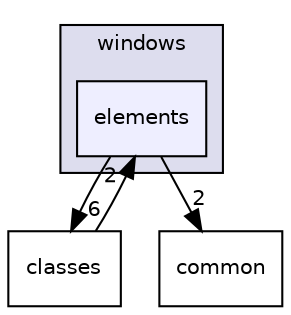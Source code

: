 digraph "windows/elements" {
  compound=true
  node [ fontsize="10", fontname="Helvetica"];
  edge [ labelfontsize="10", labelfontname="Helvetica"];
  subgraph clusterdir_fe549de2418b81853b5f194edb4a7f34 {
    graph [ bgcolor="#ddddee", pencolor="black", label="windows" fontname="Helvetica", fontsize="10", URL="dir_fe549de2418b81853b5f194edb4a7f34.html"]
  dir_72399784b06e4df981965bf6d0d6051d [shape=box, label="elements", style="filled", fillcolor="#eeeeff", pencolor="black", URL="dir_72399784b06e4df981965bf6d0d6051d.html"];
  }
  dir_c3c3f5ef4ee812aceba9791209977206 [shape=box label="classes" URL="dir_c3c3f5ef4ee812aceba9791209977206.html"];
  dir_89353dab8439e9af87fd3a91970e1a6b [shape=box label="common" URL="dir_89353dab8439e9af87fd3a91970e1a6b.html"];
  dir_c3c3f5ef4ee812aceba9791209977206->dir_72399784b06e4df981965bf6d0d6051d [headlabel="2", labeldistance=1.5 headhref="dir_000002_000004.html"];
  dir_72399784b06e4df981965bf6d0d6051d->dir_c3c3f5ef4ee812aceba9791209977206 [headlabel="6", labeldistance=1.5 headhref="dir_000004_000002.html"];
  dir_72399784b06e4df981965bf6d0d6051d->dir_89353dab8439e9af87fd3a91970e1a6b [headlabel="2", labeldistance=1.5 headhref="dir_000004_000003.html"];
}
